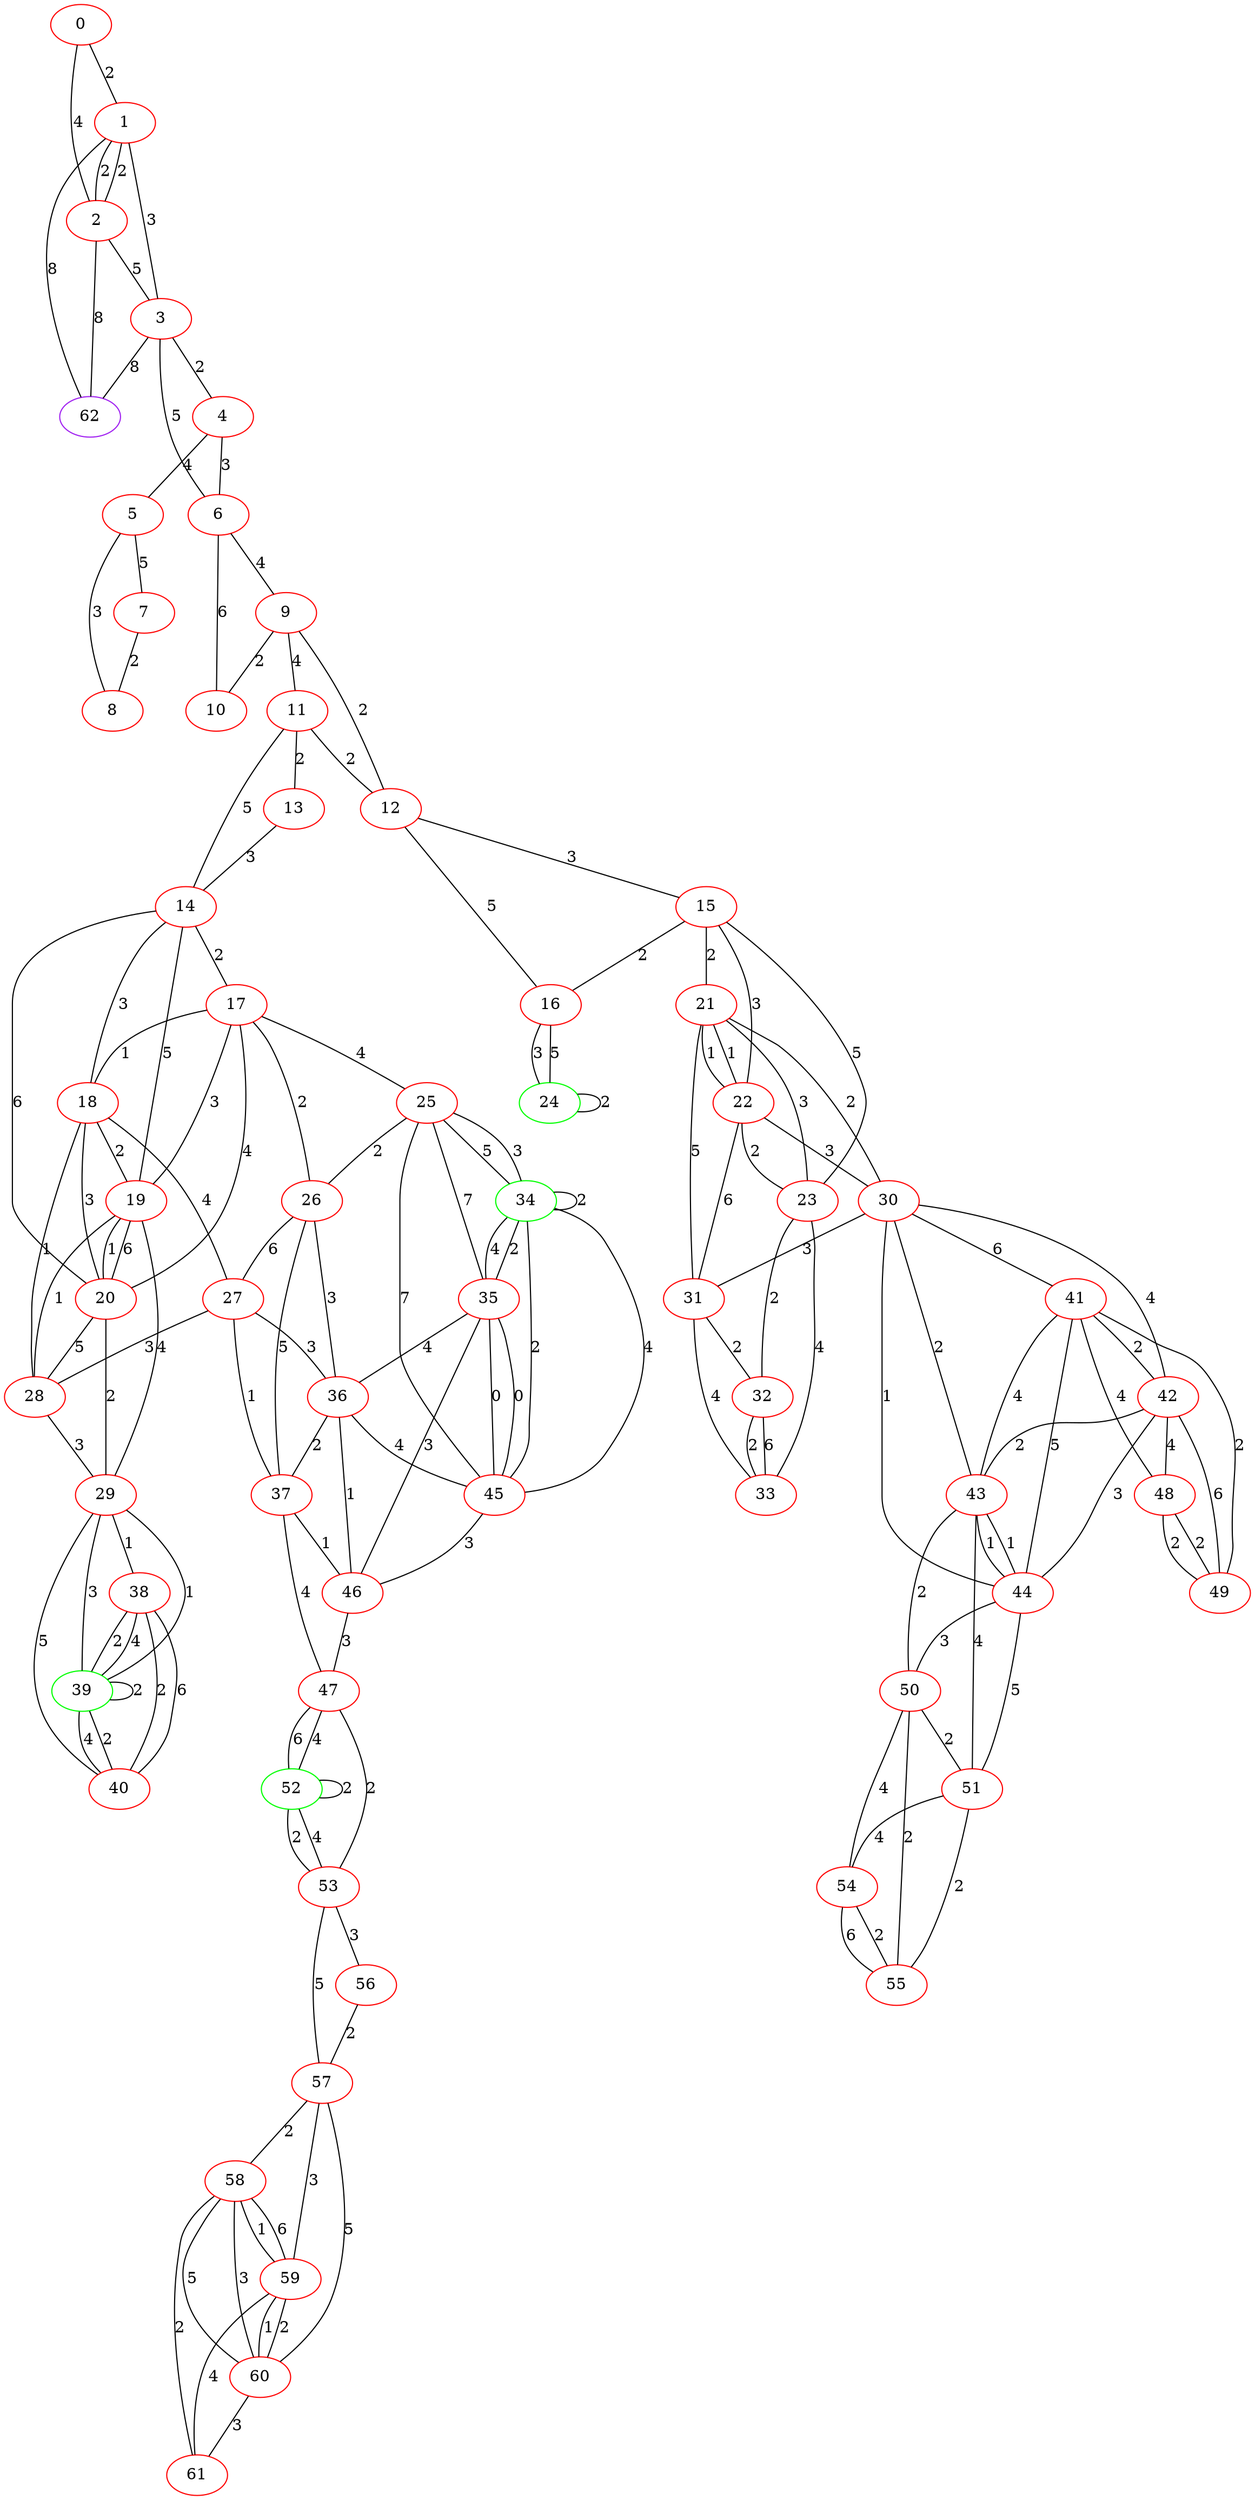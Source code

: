 graph "" {
0 [color=red, weight=1];
1 [color=red, weight=1];
2 [color=red, weight=1];
3 [color=red, weight=1];
4 [color=red, weight=1];
5 [color=red, weight=1];
6 [color=red, weight=1];
7 [color=red, weight=1];
8 [color=red, weight=1];
9 [color=red, weight=1];
10 [color=red, weight=1];
11 [color=red, weight=1];
12 [color=red, weight=1];
13 [color=red, weight=1];
14 [color=red, weight=1];
15 [color=red, weight=1];
16 [color=red, weight=1];
17 [color=red, weight=1];
18 [color=red, weight=1];
19 [color=red, weight=1];
20 [color=red, weight=1];
21 [color=red, weight=1];
22 [color=red, weight=1];
23 [color=red, weight=1];
24 [color=green, weight=2];
25 [color=red, weight=1];
26 [color=red, weight=1];
27 [color=red, weight=1];
28 [color=red, weight=1];
29 [color=red, weight=1];
30 [color=red, weight=1];
31 [color=red, weight=1];
32 [color=red, weight=1];
33 [color=red, weight=1];
34 [color=green, weight=2];
35 [color=red, weight=1];
36 [color=red, weight=1];
37 [color=red, weight=1];
38 [color=red, weight=1];
39 [color=green, weight=2];
40 [color=red, weight=1];
41 [color=red, weight=1];
42 [color=red, weight=1];
43 [color=red, weight=1];
44 [color=red, weight=1];
45 [color=red, weight=1];
46 [color=red, weight=1];
47 [color=red, weight=1];
48 [color=red, weight=1];
49 [color=red, weight=1];
50 [color=red, weight=1];
51 [color=red, weight=1];
52 [color=green, weight=2];
53 [color=red, weight=1];
54 [color=red, weight=1];
55 [color=red, weight=1];
56 [color=red, weight=1];
57 [color=red, weight=1];
58 [color=red, weight=1];
59 [color=red, weight=1];
60 [color=red, weight=1];
61 [color=red, weight=1];
62 [color=purple, weight=4];
0 -- 1  [key=0, label=2];
0 -- 2  [key=0, label=4];
1 -- 2  [key=0, label=2];
1 -- 2  [key=1, label=2];
1 -- 3  [key=0, label=3];
1 -- 62  [key=0, label=8];
2 -- 3  [key=0, label=5];
2 -- 62  [key=0, label=8];
3 -- 4  [key=0, label=2];
3 -- 62  [key=0, label=8];
3 -- 6  [key=0, label=5];
4 -- 5  [key=0, label=4];
4 -- 6  [key=0, label=3];
5 -- 8  [key=0, label=3];
5 -- 7  [key=0, label=5];
6 -- 9  [key=0, label=4];
6 -- 10  [key=0, label=6];
7 -- 8  [key=0, label=2];
9 -- 10  [key=0, label=2];
9 -- 11  [key=0, label=4];
9 -- 12  [key=0, label=2];
11 -- 12  [key=0, label=2];
11 -- 13  [key=0, label=2];
11 -- 14  [key=0, label=5];
12 -- 16  [key=0, label=5];
12 -- 15  [key=0, label=3];
13 -- 14  [key=0, label=3];
14 -- 17  [key=0, label=2];
14 -- 18  [key=0, label=3];
14 -- 19  [key=0, label=5];
14 -- 20  [key=0, label=6];
15 -- 16  [key=0, label=2];
15 -- 21  [key=0, label=2];
15 -- 22  [key=0, label=3];
15 -- 23  [key=0, label=5];
16 -- 24  [key=0, label=3];
16 -- 24  [key=1, label=5];
17 -- 18  [key=0, label=1];
17 -- 19  [key=0, label=3];
17 -- 20  [key=0, label=4];
17 -- 25  [key=0, label=4];
17 -- 26  [key=0, label=2];
18 -- 19  [key=0, label=2];
18 -- 20  [key=0, label=3];
18 -- 27  [key=0, label=4];
18 -- 28  [key=0, label=1];
19 -- 20  [key=0, label=1];
19 -- 20  [key=1, label=6];
19 -- 28  [key=0, label=1];
19 -- 29  [key=0, label=4];
20 -- 28  [key=0, label=5];
20 -- 29  [key=0, label=2];
21 -- 23  [key=0, label=3];
21 -- 30  [key=0, label=2];
21 -- 22  [key=0, label=1];
21 -- 22  [key=1, label=1];
21 -- 31  [key=0, label=5];
22 -- 23  [key=0, label=2];
22 -- 30  [key=0, label=3];
22 -- 31  [key=0, label=6];
23 -- 32  [key=0, label=2];
23 -- 33  [key=0, label=4];
24 -- 24  [key=0, label=2];
25 -- 26  [key=0, label=2];
25 -- 34  [key=0, label=3];
25 -- 34  [key=1, label=5];
25 -- 35  [key=0, label=7];
25 -- 45  [key=0, label=7];
26 -- 27  [key=0, label=6];
26 -- 36  [key=0, label=3];
26 -- 37  [key=0, label=5];
27 -- 28  [key=0, label=3];
27 -- 36  [key=0, label=3];
27 -- 37  [key=0, label=1];
28 -- 29  [key=0, label=3];
29 -- 38  [key=0, label=1];
29 -- 39  [key=0, label=1];
29 -- 39  [key=1, label=3];
29 -- 40  [key=0, label=5];
30 -- 41  [key=0, label=6];
30 -- 42  [key=0, label=4];
30 -- 43  [key=0, label=2];
30 -- 44  [key=0, label=1];
30 -- 31  [key=0, label=3];
31 -- 32  [key=0, label=2];
31 -- 33  [key=0, label=4];
32 -- 33  [key=0, label=2];
32 -- 33  [key=1, label=6];
34 -- 34  [key=0, label=2];
34 -- 35  [key=0, label=4];
34 -- 35  [key=1, label=2];
34 -- 45  [key=0, label=4];
34 -- 45  [key=1, label=2];
35 -- 36  [key=0, label=4];
35 -- 45  [key=0, label=0];
35 -- 45  [key=1, label=0];
35 -- 46  [key=0, label=3];
36 -- 37  [key=0, label=2];
36 -- 45  [key=0, label=4];
36 -- 46  [key=0, label=1];
37 -- 46  [key=0, label=1];
37 -- 47  [key=0, label=4];
38 -- 40  [key=0, label=2];
38 -- 40  [key=1, label=6];
38 -- 39  [key=0, label=2];
38 -- 39  [key=1, label=4];
39 -- 40  [key=0, label=4];
39 -- 40  [key=1, label=2];
39 -- 39  [key=0, label=2];
41 -- 42  [key=0, label=2];
41 -- 43  [key=0, label=4];
41 -- 44  [key=0, label=5];
41 -- 48  [key=0, label=4];
41 -- 49  [key=0, label=2];
42 -- 43  [key=0, label=2];
42 -- 44  [key=0, label=3];
42 -- 48  [key=0, label=4];
42 -- 49  [key=0, label=6];
43 -- 44  [key=0, label=1];
43 -- 44  [key=1, label=1];
43 -- 50  [key=0, label=2];
43 -- 51  [key=0, label=4];
44 -- 50  [key=0, label=3];
44 -- 51  [key=0, label=5];
45 -- 46  [key=0, label=3];
46 -- 47  [key=0, label=3];
47 -- 52  [key=0, label=6];
47 -- 52  [key=1, label=4];
47 -- 53  [key=0, label=2];
48 -- 49  [key=0, label=2];
48 -- 49  [key=1, label=2];
50 -- 51  [key=0, label=2];
50 -- 54  [key=0, label=4];
50 -- 55  [key=0, label=2];
51 -- 54  [key=0, label=4];
51 -- 55  [key=0, label=2];
52 -- 52  [key=0, label=2];
52 -- 53  [key=0, label=4];
52 -- 53  [key=1, label=2];
53 -- 56  [key=0, label=3];
53 -- 57  [key=0, label=5];
54 -- 55  [key=0, label=6];
54 -- 55  [key=1, label=2];
56 -- 57  [key=0, label=2];
57 -- 58  [key=0, label=2];
57 -- 59  [key=0, label=3];
57 -- 60  [key=0, label=5];
58 -- 59  [key=0, label=6];
58 -- 59  [key=1, label=1];
58 -- 60  [key=0, label=5];
58 -- 60  [key=1, label=3];
58 -- 61  [key=0, label=2];
59 -- 60  [key=0, label=1];
59 -- 60  [key=1, label=2];
59 -- 61  [key=0, label=4];
60 -- 61  [key=0, label=3];
}
